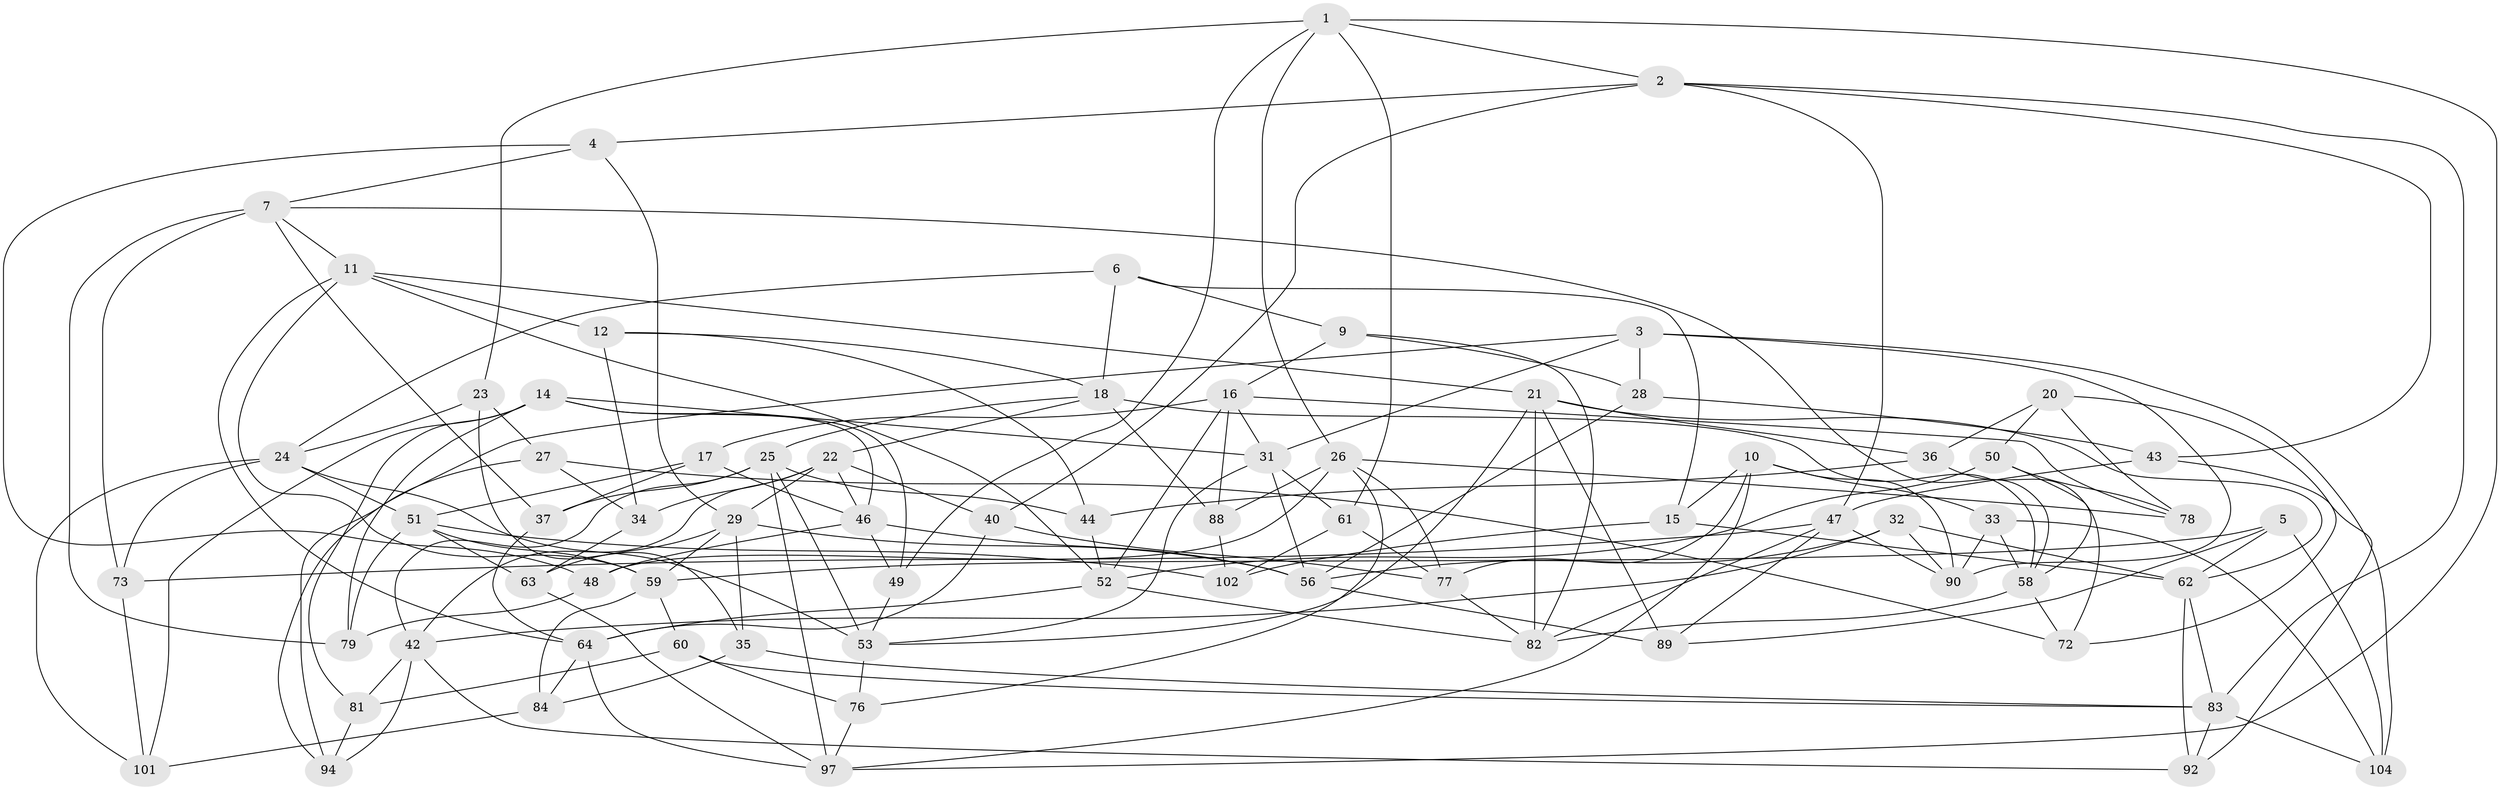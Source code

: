 // Generated by graph-tools (version 1.1) at 2025/52/02/27/25 19:52:28]
// undirected, 72 vertices, 174 edges
graph export_dot {
graph [start="1"]
  node [color=gray90,style=filled];
  1 [super="+19"];
  2 [super="+41"];
  3 [super="+69"];
  4;
  5;
  6;
  7 [super="+8"];
  9;
  10 [super="+30"];
  11 [super="+13"];
  12;
  14 [super="+38"];
  15;
  16 [super="+68"];
  17;
  18 [super="+93"];
  20;
  21 [super="+66"];
  22 [super="+103"];
  23;
  24 [super="+55"];
  25 [super="+70"];
  26 [super="+95"];
  27;
  28;
  29 [super="+39"];
  31 [super="+54"];
  32;
  33;
  34;
  35;
  36;
  37;
  40;
  42 [super="+45"];
  43;
  44;
  46 [super="+100"];
  47 [super="+65"];
  48;
  49;
  50;
  51 [super="+67"];
  52 [super="+74"];
  53 [super="+86"];
  56 [super="+57"];
  58 [super="+75"];
  59 [super="+71"];
  60;
  61;
  62 [super="+87"];
  63;
  64 [super="+85"];
  72;
  73;
  76;
  77 [super="+80"];
  78;
  79;
  81;
  82 [super="+98"];
  83 [super="+96"];
  84;
  88;
  89;
  90 [super="+91"];
  92;
  94;
  97 [super="+99"];
  101;
  102;
  104;
  1 -- 23;
  1 -- 26;
  1 -- 61;
  1 -- 49;
  1 -- 2;
  1 -- 97;
  2 -- 47;
  2 -- 40;
  2 -- 4;
  2 -- 83;
  2 -- 43;
  3 -- 28;
  3 -- 90 [weight=2];
  3 -- 31;
  3 -- 104;
  3 -- 94;
  4 -- 48;
  4 -- 29;
  4 -- 7;
  5 -- 104;
  5 -- 89;
  5 -- 59;
  5 -- 62;
  6 -- 15;
  6 -- 9;
  6 -- 24;
  6 -- 18;
  7 -- 58;
  7 -- 79;
  7 -- 73;
  7 -- 37;
  7 -- 11;
  9 -- 82;
  9 -- 28;
  9 -- 16;
  10 -- 77 [weight=2];
  10 -- 33;
  10 -- 15;
  10 -- 97;
  10 -- 90;
  11 -- 21;
  11 -- 12;
  11 -- 52;
  11 -- 64;
  11 -- 59;
  12 -- 18;
  12 -- 34;
  12 -- 44;
  14 -- 79;
  14 -- 101;
  14 -- 46;
  14 -- 81;
  14 -- 49;
  14 -- 31;
  15 -- 62;
  15 -- 102;
  16 -- 78;
  16 -- 17;
  16 -- 31;
  16 -- 88;
  16 -- 52;
  17 -- 51;
  17 -- 37;
  17 -- 46;
  18 -- 22;
  18 -- 88;
  18 -- 25;
  18 -- 58;
  20 -- 78;
  20 -- 50;
  20 -- 36;
  20 -- 72;
  21 -- 36;
  21 -- 89;
  21 -- 82;
  21 -- 62;
  21 -- 53;
  22 -- 34;
  22 -- 42;
  22 -- 40;
  22 -- 46;
  22 -- 29;
  23 -- 27;
  23 -- 24;
  23 -- 35;
  24 -- 53;
  24 -- 73;
  24 -- 101;
  24 -- 51;
  25 -- 37;
  25 -- 44;
  25 -- 53;
  25 -- 97;
  25 -- 42;
  26 -- 88;
  26 -- 76;
  26 -- 48;
  26 -- 78;
  26 -- 77;
  27 -- 34;
  27 -- 94;
  27 -- 72;
  28 -- 56;
  28 -- 43;
  29 -- 63;
  29 -- 59;
  29 -- 56;
  29 -- 35;
  31 -- 61;
  31 -- 53;
  31 -- 56;
  32 -- 56;
  32 -- 90;
  32 -- 62;
  32 -- 42;
  33 -- 58;
  33 -- 104;
  33 -- 90;
  34 -- 63;
  35 -- 84;
  35 -- 83;
  36 -- 72;
  36 -- 44;
  37 -- 64;
  40 -- 64;
  40 -- 77;
  42 -- 81;
  42 -- 94;
  42 -- 92;
  43 -- 92;
  43 -- 47;
  44 -- 52;
  46 -- 48;
  46 -- 49;
  46 -- 56;
  47 -- 73;
  47 -- 82;
  47 -- 89;
  47 -- 90;
  48 -- 79;
  49 -- 53;
  50 -- 78;
  50 -- 52;
  50 -- 58;
  51 -- 79;
  51 -- 102;
  51 -- 63;
  51 -- 59;
  52 -- 82;
  52 -- 64;
  53 -- 76;
  56 -- 89;
  58 -- 72;
  58 -- 82;
  59 -- 60;
  59 -- 84;
  60 -- 76;
  60 -- 83;
  60 -- 81;
  61 -- 77;
  61 -- 102;
  62 -- 92;
  62 -- 83;
  63 -- 97;
  64 -- 84;
  64 -- 97;
  73 -- 101;
  76 -- 97;
  77 -- 82;
  81 -- 94;
  83 -- 92;
  83 -- 104;
  84 -- 101;
  88 -- 102;
}

